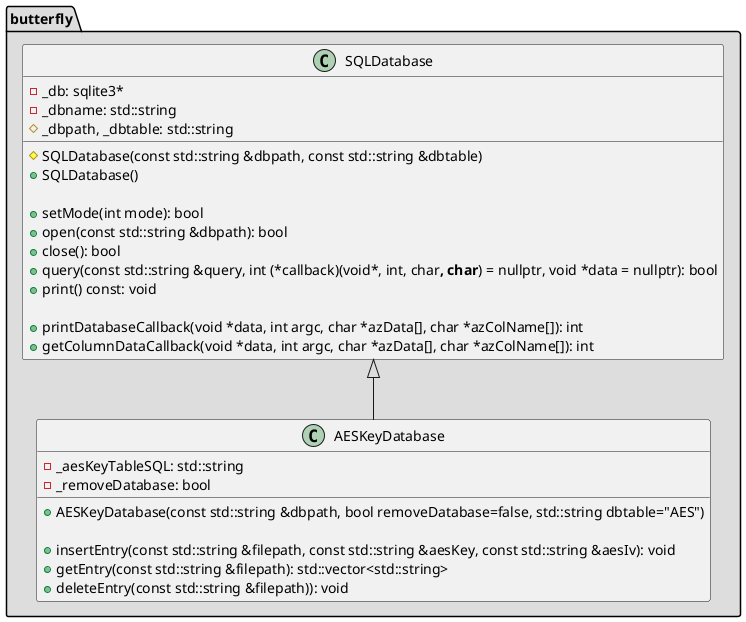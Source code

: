 @startuml
'https://plantuml.com/sequence-diagram

package butterfly #DDDDDD
{

class SQLDatabase
{
    -_db: sqlite3*
    -_dbname: std::string
    #_dbpath, _dbtable: std::string

    #SQLDatabase(const std::string &dbpath, const std::string &dbtable)
    +SQLDatabase()

    +setMode(int mode): bool
    +open(const std::string &dbpath): bool
    +close(): bool
    +query(const std::string &query, int (*callback)(void*, int, char**, char**) = nullptr, void *data = nullptr): bool
    +print() const: void

    +printDatabaseCallback(void *data, int argc, char *azData[], char *azColName[]): int
    +getColumnDataCallback(void *data, int argc, char *azData[], char *azColName[]): int
}

class AESKeyDatabase
{
    -_aesKeyTableSQL: std::string
    -_removeDatabase: bool

    +AESKeyDatabase(const std::string &dbpath, bool removeDatabase=false, std::string dbtable="AES")

    +insertEntry(const std::string &filepath, const std::string &aesKey, const std::string &aesIv): void
    +getEntry(const std::string &filepath): std::vector<std::string>
    +deleteEntry(const std::string &filepath)): void
}

SQLDatabase <|-- AESKeyDatabase

}
@enduml